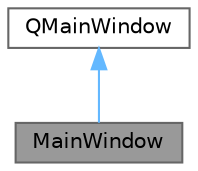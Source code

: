 digraph "MainWindow"
{
 // LATEX_PDF_SIZE
  bgcolor="transparent";
  edge [fontname=Helvetica,fontsize=10,labelfontname=Helvetica,labelfontsize=10];
  node [fontname=Helvetica,fontsize=10,shape=box,height=0.2,width=0.4];
  Node1 [id="Node000001",label="MainWindow",height=0.2,width=0.4,color="gray40", fillcolor="grey60", style="filled", fontcolor="black",tooltip="Fenêtre principale qui encapsule l'affichage matriciel et ses contrôles."];
  Node2 -> Node1 [id="edge1_Node000001_Node000002",dir="back",color="steelblue1",style="solid",tooltip=" "];
  Node2 [id="Node000002",label="QMainWindow",height=0.2,width=0.4,color="gray40", fillcolor="white", style="filled",tooltip=" "];
}
